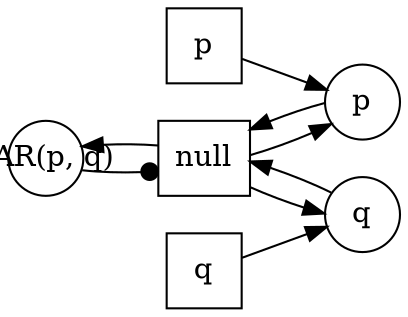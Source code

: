 digraph G {
  rankdir="LR";
  subgraph place {
    graph [shape=circle,color=gray];
    node [shape=circle,fixedsize=true,width=.5];
    pl0 [label="PAR(p, q)"];
    pl1 [label="p"];
    pl2 [label="q"];
  } 
  subgraph transitions {
    node [shape=rect,height=.5,width=.5];
    tr0 [label="null"];
    tr1 [label="p"];
    tr2 [label="q"];
  } 
  tr1 -> pl1 [] ;
  tr0 -> pl1 [] ;
  pl1 -> tr0 [] ;
  tr2 -> pl2 [] ;
  tr0 -> pl2 [] ;
  pl2 -> tr0 [] ;
  tr0 -> pl0 [] ;
  pl0 -> tr0 [arrowhead=dot] ;
}

